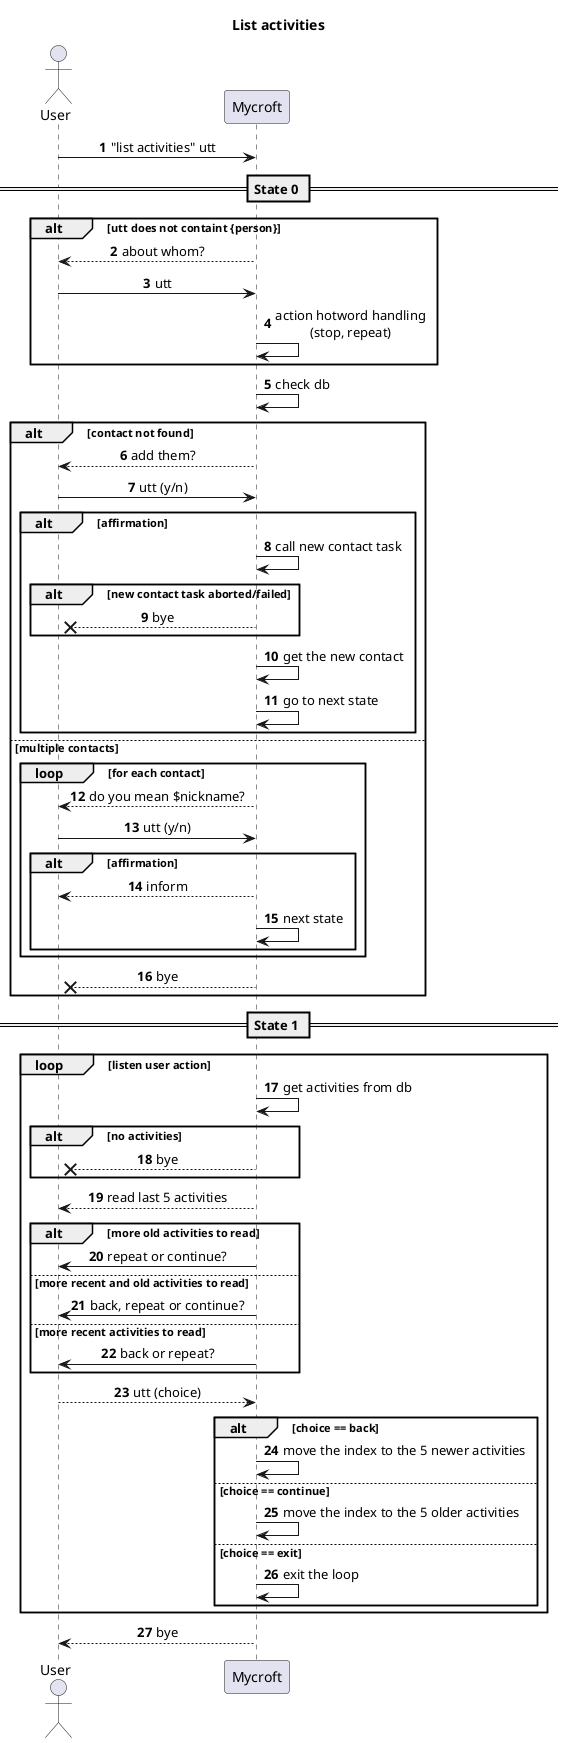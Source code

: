 @startuml list activities
skinparam SequenceMessageAlignment center
autonumber

title List activities

actor User as u
participant Mycroft as m

u -> m: "list activities" utt

== State 0 ==
alt utt does not containt {person}
    m --> u: about whom?
    u -> m: utt
    m -> m: action hotword handling\n(stop, repeat)
end

m -> m: check db

alt contact not found
    m --> u: add them?
    u -> m: utt (y/n)
    alt affirmation
        m -> m: call new contact task
        alt new contact task aborted/failed
            m --x u: bye
        end
        m -> m: get the new contact
        m -> m: go to next state
    end
else multiple contacts
    loop for each contact
        m --> u: do you mean $nickname?
        u -> m: utt (y/n)
        alt affirmation
            m --> u: inform
            m -> m: next state
        end
    end
m --x u: bye
end

== State 1 ==

loop listen user action
    m -> m: get activities from db
    alt no activities
        m --x u: bye
    end 
    
    m --> u: read last 5 activities
    alt more old activities to read
        m -> u: repeat or continue?
    else more recent and old activities to read
        m -> u: back, repeat or continue?
    else more recent activities to read
        m -> u: back or repeat?
    end
    
    u --> m: utt (choice)
    alt choice == back
        m -> m: move the index to the 5 newer activities
    else choice == continue
        m -> m: move the index to the 5 older activities
    else choice == exit
        m -> m: exit the loop
    end
end

m --> u: bye

@enduml